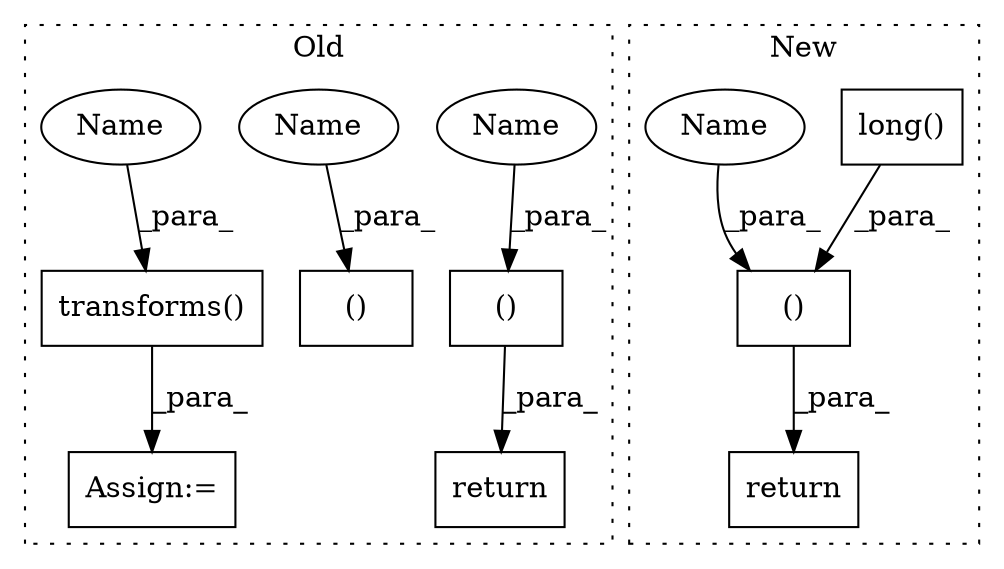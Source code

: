 digraph G {
subgraph cluster0 {
1 [label="transforms()" a="75" s="6301,6329" l="16,1" shape="box"];
4 [label="Assign:=" a="68" s="6291" l="10" shape="box"];
5 [label="()" a="54" s="6404" l="7" shape="box"];
7 [label="return" a="93" s="6392" l="7" shape="box"];
8 [label="()" a="54" s="6291" l="7" shape="box"];
9 [label="Name" a="87" s="6399" l="5" shape="ellipse"];
10 [label="Name" a="87" s="6286" l="5" shape="ellipse"];
11 [label="Name" a="87" s="6317" l="5" shape="ellipse"];
label = "Old";
style="dotted";
}
subgraph cluster1 {
2 [label="return" a="93" s="5835" l="7" shape="box"];
3 [label="()" a="54" s="5847" l="28" shape="box"];
6 [label="long()" a="75" s="5849" l="22" shape="box"];
12 [label="Name" a="87" s="5842" l="5" shape="ellipse"];
label = "New";
style="dotted";
}
1 -> 4 [label="_para_"];
3 -> 2 [label="_para_"];
5 -> 7 [label="_para_"];
6 -> 3 [label="_para_"];
9 -> 5 [label="_para_"];
10 -> 8 [label="_para_"];
11 -> 1 [label="_para_"];
12 -> 3 [label="_para_"];
}